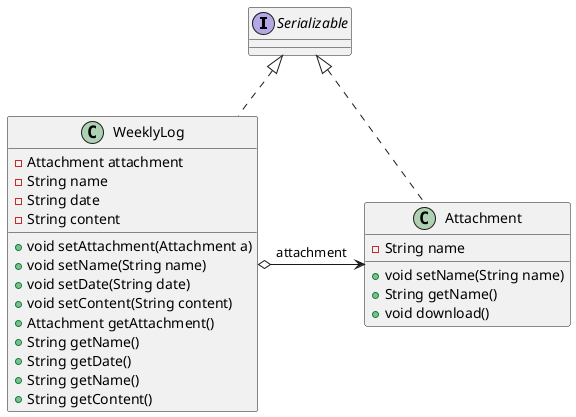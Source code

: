 @startuml

interface Serializable {
}

class WeeklyLog implements Serializable {
-Attachment attachment
-String name
-String date
-String content
+void setAttachment(Attachment a)
+void setName(String name)
+void setDate(String date)
+void setContent(String content)
+Attachment getAttachment()
+String getName()
+String getDate()
+String getName()
+String getContent()
}

class Attachment implements Serializable {
-String name
+void setName(String name)
+String getName()
+void download()
}

WeeklyLog o-right-> Attachment :attachment
@enduml